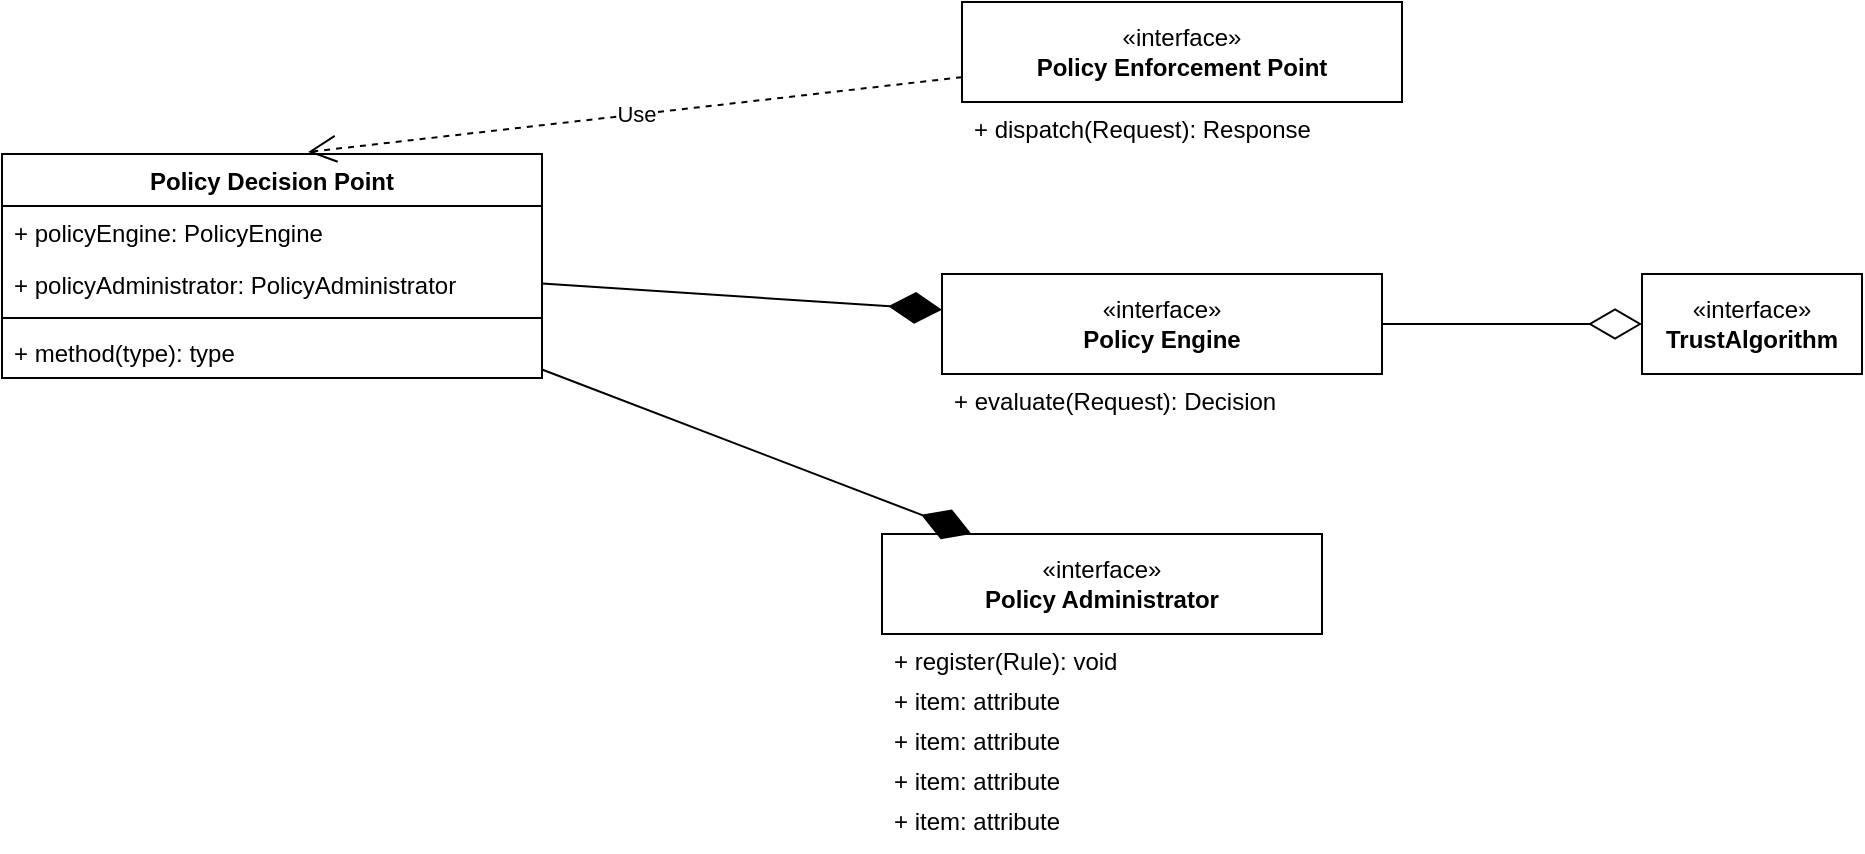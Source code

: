 <mxfile version="21.6.3">
  <diagram name="Page-1" id="ubRE17eAhZJPNsEkqlL0">
    <mxGraphModel dx="2284" dy="766" grid="1" gridSize="10" guides="1" tooltips="1" connect="1" arrows="1" fold="1" page="1" pageScale="1" pageWidth="850" pageHeight="1100" math="0" shadow="0">
      <root>
        <mxCell id="0" />
        <mxCell id="1" parent="0" />
        <mxCell id="8x1_-9uiM2_w4BOdTF4C-4" value="" style="group" vertex="1" connectable="0" parent="1">
          <mxGeometry x="180" y="410" width="220" height="76" as="geometry" />
        </mxCell>
        <mxCell id="8x1_-9uiM2_w4BOdTF4C-2" value="&lt;div&gt;«interface»&lt;b&gt;&lt;br&gt;&lt;/b&gt;&lt;/div&gt;&lt;div&gt;&lt;b&gt;Policy Engine&lt;br&gt;&lt;/b&gt;&lt;/div&gt;" style="html=1;whiteSpace=wrap;" vertex="1" parent="8x1_-9uiM2_w4BOdTF4C-4">
          <mxGeometry width="220" height="50" as="geometry" />
        </mxCell>
        <mxCell id="8x1_-9uiM2_w4BOdTF4C-3" value="+ evaluate(Request): Decision " style="text;strokeColor=none;fillColor=none;align=left;verticalAlign=top;spacingLeft=4;spacingRight=4;overflow=hidden;rotatable=0;points=[[0,0.5],[1,0.5]];portConstraint=eastwest;whiteSpace=wrap;html=1;" vertex="1" parent="8x1_-9uiM2_w4BOdTF4C-4">
          <mxGeometry y="50" width="220" height="26" as="geometry" />
        </mxCell>
        <mxCell id="8x1_-9uiM2_w4BOdTF4C-6" value="" style="group" vertex="1" connectable="0" parent="1">
          <mxGeometry x="190" y="274" width="220" height="76" as="geometry" />
        </mxCell>
        <mxCell id="8x1_-9uiM2_w4BOdTF4C-1" value="&lt;div&gt;«interface»&lt;b&gt;&lt;br&gt;&lt;/b&gt;&lt;/div&gt;&lt;div&gt;&lt;b&gt;Policy Enforcement Point&lt;br&gt;&lt;/b&gt;&lt;/div&gt;" style="html=1;whiteSpace=wrap;" vertex="1" parent="8x1_-9uiM2_w4BOdTF4C-6">
          <mxGeometry width="220" height="50" as="geometry" />
        </mxCell>
        <mxCell id="8x1_-9uiM2_w4BOdTF4C-5" value="+ dispatch(Request): Response" style="text;strokeColor=none;fillColor=none;align=left;verticalAlign=top;spacingLeft=4;spacingRight=4;overflow=hidden;rotatable=0;points=[[0,0.5],[1,0.5]];portConstraint=eastwest;whiteSpace=wrap;html=1;" vertex="1" parent="8x1_-9uiM2_w4BOdTF4C-6">
          <mxGeometry y="50" width="220" height="26" as="geometry" />
        </mxCell>
        <mxCell id="8x1_-9uiM2_w4BOdTF4C-13" value="" style="group" vertex="1" connectable="0" parent="1">
          <mxGeometry x="150" y="540" width="220" height="156" as="geometry" />
        </mxCell>
        <mxCell id="8x1_-9uiM2_w4BOdTF4C-7" value="«interface»&lt;br&gt;&lt;b&gt;Policy Administrator&lt;/b&gt;" style="html=1;whiteSpace=wrap;" vertex="1" parent="8x1_-9uiM2_w4BOdTF4C-13">
          <mxGeometry width="220" height="50" as="geometry" />
        </mxCell>
        <mxCell id="8x1_-9uiM2_w4BOdTF4C-8" value="+ register(Rule): void&amp;nbsp; " style="text;strokeColor=none;fillColor=none;align=left;verticalAlign=top;spacingLeft=4;spacingRight=4;overflow=hidden;rotatable=0;points=[[0,0.5],[1,0.5]];portConstraint=eastwest;whiteSpace=wrap;html=1;" vertex="1" parent="8x1_-9uiM2_w4BOdTF4C-13">
          <mxGeometry y="50" width="220" height="26" as="geometry" />
        </mxCell>
        <mxCell id="8x1_-9uiM2_w4BOdTF4C-9" value="+ item: attribute" style="text;strokeColor=none;fillColor=none;align=left;verticalAlign=top;spacingLeft=4;spacingRight=4;overflow=hidden;rotatable=0;points=[[0,0.5],[1,0.5]];portConstraint=eastwest;whiteSpace=wrap;html=1;" vertex="1" parent="8x1_-9uiM2_w4BOdTF4C-13">
          <mxGeometry y="70" width="220" height="26" as="geometry" />
        </mxCell>
        <mxCell id="8x1_-9uiM2_w4BOdTF4C-10" value="+ item: attribute" style="text;strokeColor=none;fillColor=none;align=left;verticalAlign=top;spacingLeft=4;spacingRight=4;overflow=hidden;rotatable=0;points=[[0,0.5],[1,0.5]];portConstraint=eastwest;whiteSpace=wrap;html=1;" vertex="1" parent="8x1_-9uiM2_w4BOdTF4C-13">
          <mxGeometry y="90" width="220" height="26" as="geometry" />
        </mxCell>
        <mxCell id="8x1_-9uiM2_w4BOdTF4C-11" value="+ item: attribute" style="text;strokeColor=none;fillColor=none;align=left;verticalAlign=top;spacingLeft=4;spacingRight=4;overflow=hidden;rotatable=0;points=[[0,0.5],[1,0.5]];portConstraint=eastwest;whiteSpace=wrap;html=1;" vertex="1" parent="8x1_-9uiM2_w4BOdTF4C-13">
          <mxGeometry y="110" width="220" height="26" as="geometry" />
        </mxCell>
        <mxCell id="8x1_-9uiM2_w4BOdTF4C-12" value="+ item: attribute" style="text;strokeColor=none;fillColor=none;align=left;verticalAlign=top;spacingLeft=4;spacingRight=4;overflow=hidden;rotatable=0;points=[[0,0.5],[1,0.5]];portConstraint=eastwest;whiteSpace=wrap;html=1;" vertex="1" parent="8x1_-9uiM2_w4BOdTF4C-13">
          <mxGeometry y="130" width="220" height="26" as="geometry" />
        </mxCell>
        <object label="Policy Decision Point" policyEngine="PolicyEngine" policyAdministrator="PolicyAdministrator" id="8x1_-9uiM2_w4BOdTF4C-25">
          <mxCell style="swimlane;fontStyle=1;align=center;verticalAlign=top;childLayout=stackLayout;horizontal=1;startSize=26;horizontalStack=0;resizeParent=1;resizeParentMax=0;resizeLast=0;collapsible=1;marginBottom=0;whiteSpace=wrap;html=1;" vertex="1" parent="1">
            <mxGeometry x="-290" y="350" width="270" height="112" as="geometry" />
          </mxCell>
        </object>
        <mxCell id="8x1_-9uiM2_w4BOdTF4C-26" value="+ policyEngine: PolicyEngine" style="text;strokeColor=none;fillColor=none;align=left;verticalAlign=top;spacingLeft=4;spacingRight=4;overflow=hidden;rotatable=0;points=[[0,0.5],[1,0.5]];portConstraint=eastwest;whiteSpace=wrap;html=1;" vertex="1" parent="8x1_-9uiM2_w4BOdTF4C-25">
          <mxGeometry y="26" width="270" height="26" as="geometry" />
        </mxCell>
        <mxCell id="8x1_-9uiM2_w4BOdTF4C-29" value="+ policyAdministrator: PolicyAdministrator" style="text;strokeColor=none;fillColor=none;align=left;verticalAlign=top;spacingLeft=4;spacingRight=4;overflow=hidden;rotatable=0;points=[[0,0.5],[1,0.5]];portConstraint=eastwest;whiteSpace=wrap;html=1;" vertex="1" parent="8x1_-9uiM2_w4BOdTF4C-25">
          <mxGeometry y="52" width="270" height="26" as="geometry" />
        </mxCell>
        <mxCell id="8x1_-9uiM2_w4BOdTF4C-27" value="" style="line;strokeWidth=1;fillColor=none;align=left;verticalAlign=middle;spacingTop=-1;spacingLeft=3;spacingRight=3;rotatable=0;labelPosition=right;points=[];portConstraint=eastwest;strokeColor=inherit;" vertex="1" parent="8x1_-9uiM2_w4BOdTF4C-25">
          <mxGeometry y="78" width="270" height="8" as="geometry" />
        </mxCell>
        <mxCell id="8x1_-9uiM2_w4BOdTF4C-28" value="+ method(type): type" style="text;strokeColor=none;fillColor=none;align=left;verticalAlign=top;spacingLeft=4;spacingRight=4;overflow=hidden;rotatable=0;points=[[0,0.5],[1,0.5]];portConstraint=eastwest;whiteSpace=wrap;html=1;" vertex="1" parent="8x1_-9uiM2_w4BOdTF4C-25">
          <mxGeometry y="86" width="270" height="26" as="geometry" />
        </mxCell>
        <mxCell id="8x1_-9uiM2_w4BOdTF4C-30" value="" style="endArrow=diamondThin;endFill=1;endSize=24;html=1;rounded=0;" edge="1" parent="1" source="8x1_-9uiM2_w4BOdTF4C-25" target="8x1_-9uiM2_w4BOdTF4C-7">
          <mxGeometry width="160" relative="1" as="geometry">
            <mxPoint x="140" y="400" as="sourcePoint" />
            <mxPoint x="300" y="400" as="targetPoint" />
          </mxGeometry>
        </mxCell>
        <mxCell id="8x1_-9uiM2_w4BOdTF4C-31" value="" style="endArrow=diamondThin;endFill=1;endSize=24;html=1;rounded=0;" edge="1" parent="1" source="8x1_-9uiM2_w4BOdTF4C-25" target="8x1_-9uiM2_w4BOdTF4C-2">
          <mxGeometry width="160" relative="1" as="geometry">
            <mxPoint x="-6" y="379" as="sourcePoint" />
            <mxPoint x="180" y="370" as="targetPoint" />
          </mxGeometry>
        </mxCell>
        <mxCell id="8x1_-9uiM2_w4BOdTF4C-33" value="Use" style="endArrow=open;endSize=12;dashed=1;html=1;rounded=0;entryX=0.567;entryY=-0.009;entryDx=0;entryDy=0;entryPerimeter=0;" edge="1" parent="1" source="8x1_-9uiM2_w4BOdTF4C-1" target="8x1_-9uiM2_w4BOdTF4C-25">
          <mxGeometry width="160" relative="1" as="geometry">
            <mxPoint x="140" y="400" as="sourcePoint" />
            <mxPoint x="300" y="400" as="targetPoint" />
          </mxGeometry>
        </mxCell>
        <mxCell id="8x1_-9uiM2_w4BOdTF4C-34" value="&lt;div&gt;«interface»&lt;b&gt;&lt;br&gt;&lt;/b&gt;&lt;/div&gt;&lt;div&gt;&lt;b&gt;TrustAlgorithm&lt;/b&gt;&lt;/div&gt;" style="html=1;whiteSpace=wrap;" vertex="1" parent="1">
          <mxGeometry x="530" y="410" width="110" height="50" as="geometry" />
        </mxCell>
        <mxCell id="8x1_-9uiM2_w4BOdTF4C-35" value="" style="endArrow=diamondThin;endFill=0;endSize=24;html=1;rounded=0;" edge="1" parent="1" source="8x1_-9uiM2_w4BOdTF4C-2" target="8x1_-9uiM2_w4BOdTF4C-34">
          <mxGeometry width="160" relative="1" as="geometry">
            <mxPoint x="140" y="400" as="sourcePoint" />
            <mxPoint x="300" y="400" as="targetPoint" />
          </mxGeometry>
        </mxCell>
      </root>
    </mxGraphModel>
  </diagram>
</mxfile>
